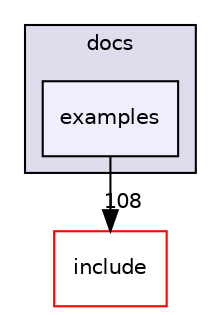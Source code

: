 digraph "components/curl/docs/examples" {
  compound=true
  node [ fontsize="10", fontname="Helvetica"];
  edge [ labelfontsize="10", labelfontname="Helvetica"];
  subgraph clusterdir_6131665f531068ff14c6d07cb1603296 {
    graph [ bgcolor="#ddddee", pencolor="black", label="docs" fontname="Helvetica", fontsize="10", URL="dir_6131665f531068ff14c6d07cb1603296.html"]
  dir_bc05a9a33d7f4c6f9af4a85ebca21dd3 [shape=box, label="examples", style="filled", fillcolor="#eeeeff", pencolor="black", URL="dir_bc05a9a33d7f4c6f9af4a85ebca21dd3.html"];
  }
  dir_cd676b23329fa89648a4b0e59818ada0 [shape=box label="include" fillcolor="white" style="filled" color="red" URL="dir_cd676b23329fa89648a4b0e59818ada0.html"];
  dir_bc05a9a33d7f4c6f9af4a85ebca21dd3->dir_cd676b23329fa89648a4b0e59818ada0 [headlabel="108", labeldistance=1.5 headhref="dir_000005_000015.html"];
}
